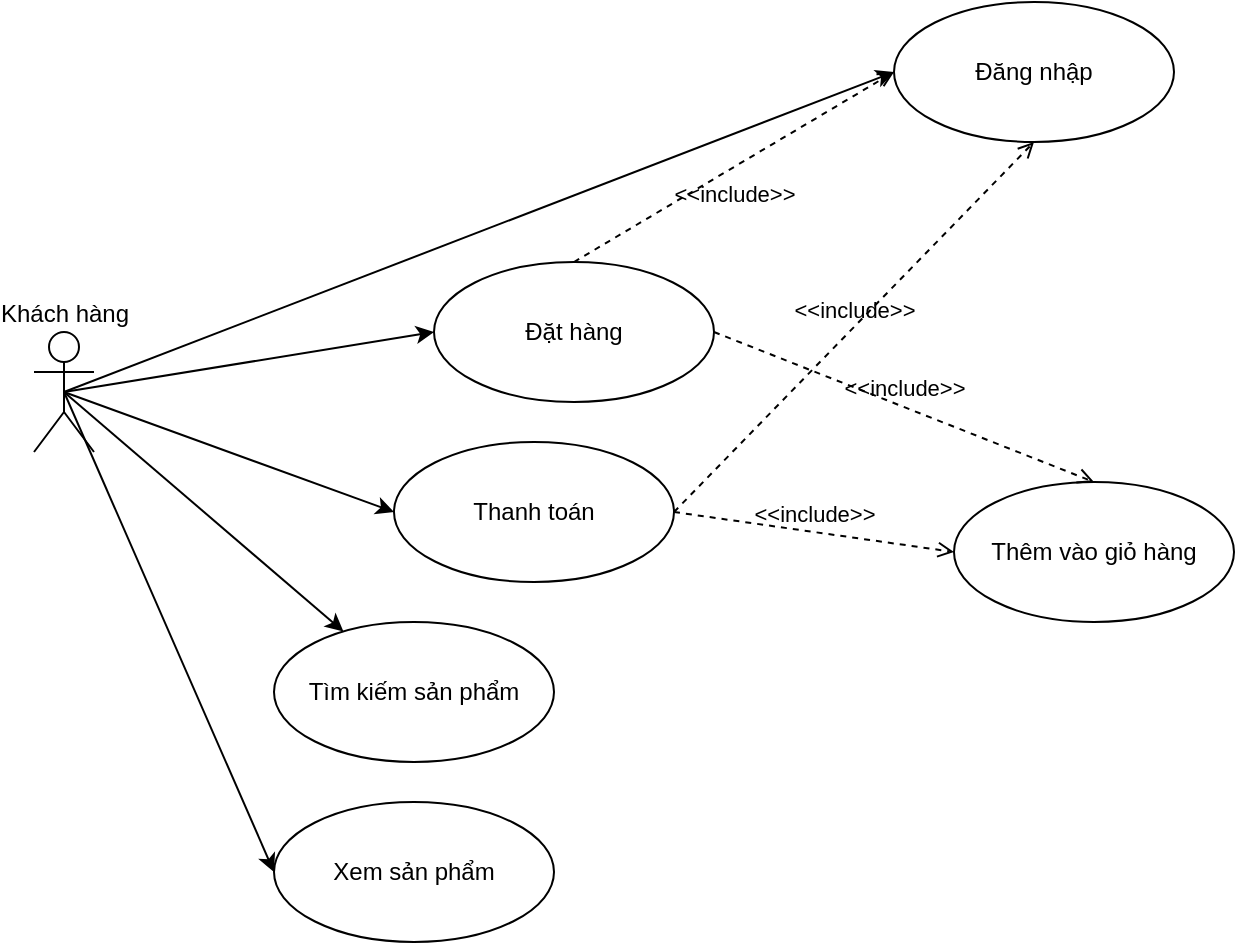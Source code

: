 <mxfile version="26.0.5">
  <diagram name="Page-1" id="iVaYScoHA13Lnxc64W_j">
    <mxGraphModel dx="1042" dy="565" grid="1" gridSize="10" guides="1" tooltips="1" connect="1" arrows="1" fold="1" page="1" pageScale="1" pageWidth="850" pageHeight="1100" math="0" shadow="0">
      <root>
        <mxCell id="0" />
        <mxCell id="1" parent="0" />
        <mxCell id="KVJtW0NhU-GleRzyIVNa-34" style="rounded=0;orthogonalLoop=1;jettySize=auto;html=1;exitX=0.5;exitY=0.5;exitDx=0;exitDy=0;exitPerimeter=0;entryX=0;entryY=0.5;entryDx=0;entryDy=0;" edge="1" parent="1" source="KVJtW0NhU-GleRzyIVNa-1" target="KVJtW0NhU-GleRzyIVNa-29">
          <mxGeometry relative="1" as="geometry" />
        </mxCell>
        <mxCell id="KVJtW0NhU-GleRzyIVNa-35" style="rounded=0;orthogonalLoop=1;jettySize=auto;html=1;exitX=0.5;exitY=0.5;exitDx=0;exitDy=0;exitPerimeter=0;entryX=0;entryY=0.5;entryDx=0;entryDy=0;" edge="1" parent="1" source="KVJtW0NhU-GleRzyIVNa-1" target="KVJtW0NhU-GleRzyIVNa-3">
          <mxGeometry relative="1" as="geometry" />
        </mxCell>
        <mxCell id="KVJtW0NhU-GleRzyIVNa-36" style="rounded=0;orthogonalLoop=1;jettySize=auto;html=1;exitX=0.5;exitY=0.5;exitDx=0;exitDy=0;exitPerimeter=0;" edge="1" parent="1" source="KVJtW0NhU-GleRzyIVNa-1" target="KVJtW0NhU-GleRzyIVNa-16">
          <mxGeometry relative="1" as="geometry" />
        </mxCell>
        <mxCell id="KVJtW0NhU-GleRzyIVNa-1" value="Khách hàng" style="shape=umlActor;html=1;verticalLabelPosition=top;verticalAlign=bottom;align=center;labelPosition=center;" vertex="1" parent="1">
          <mxGeometry x="280" y="335" width="30" height="60" as="geometry" />
        </mxCell>
        <mxCell id="KVJtW0NhU-GleRzyIVNa-3" value="Xem sản phẩm" style="ellipse;whiteSpace=wrap;html=1;" vertex="1" parent="1">
          <mxGeometry x="400" y="570" width="140" height="70" as="geometry" />
        </mxCell>
        <mxCell id="KVJtW0NhU-GleRzyIVNa-16" value="Tìm kiếm sản phẩm" style="ellipse;whiteSpace=wrap;html=1;" vertex="1" parent="1">
          <mxGeometry x="400" y="480" width="140" height="70" as="geometry" />
        </mxCell>
        <mxCell id="KVJtW0NhU-GleRzyIVNa-17" value="Đặt hàng" style="ellipse;whiteSpace=wrap;html=1;" vertex="1" parent="1">
          <mxGeometry x="480" y="300" width="140" height="70" as="geometry" />
        </mxCell>
        <mxCell id="KVJtW0NhU-GleRzyIVNa-21" value="Thêm vào giỏ hàng" style="ellipse;whiteSpace=wrap;html=1;" vertex="1" parent="1">
          <mxGeometry x="740" y="410" width="140" height="70" as="geometry" />
        </mxCell>
        <mxCell id="KVJtW0NhU-GleRzyIVNa-23" value="Thanh toán" style="ellipse;whiteSpace=wrap;html=1;" vertex="1" parent="1">
          <mxGeometry x="460" y="390" width="140" height="70" as="geometry" />
        </mxCell>
        <mxCell id="KVJtW0NhU-GleRzyIVNa-29" value="Đăng nhập" style="ellipse;whiteSpace=wrap;html=1;" vertex="1" parent="1">
          <mxGeometry x="710" y="170" width="140" height="70" as="geometry" />
        </mxCell>
        <mxCell id="KVJtW0NhU-GleRzyIVNa-38" style="rounded=0;orthogonalLoop=1;jettySize=auto;html=1;exitX=0.5;exitY=0.5;exitDx=0;exitDy=0;exitPerimeter=0;entryX=0;entryY=0.5;entryDx=0;entryDy=0;" edge="1" parent="1" source="KVJtW0NhU-GleRzyIVNa-1" target="KVJtW0NhU-GleRzyIVNa-17">
          <mxGeometry relative="1" as="geometry">
            <mxPoint x="305" y="375" as="sourcePoint" />
            <mxPoint x="410" y="615" as="targetPoint" />
          </mxGeometry>
        </mxCell>
        <mxCell id="KVJtW0NhU-GleRzyIVNa-41" value="&amp;lt;&amp;lt;include&amp;gt;&amp;gt;" style="edgeStyle=none;html=1;endArrow=open;verticalAlign=bottom;dashed=1;labelBackgroundColor=none;rounded=0;exitX=1;exitY=0.5;exitDx=0;exitDy=0;entryX=0;entryY=0.5;entryDx=0;entryDy=0;" edge="1" parent="1" source="KVJtW0NhU-GleRzyIVNa-23" target="KVJtW0NhU-GleRzyIVNa-21">
          <mxGeometry width="160" relative="1" as="geometry">
            <mxPoint x="580" y="460" as="sourcePoint" />
            <mxPoint x="740" y="460" as="targetPoint" />
          </mxGeometry>
        </mxCell>
        <mxCell id="KVJtW0NhU-GleRzyIVNa-42" value="&amp;lt;&amp;lt;include&amp;gt;&amp;gt;" style="edgeStyle=none;html=1;endArrow=open;verticalAlign=top;dashed=1;labelBackgroundColor=none;rounded=0;exitX=0.5;exitY=0;exitDx=0;exitDy=0;entryX=0;entryY=0.5;entryDx=0;entryDy=0;labelPosition=center;verticalLabelPosition=bottom;align=center;" edge="1" parent="1" source="KVJtW0NhU-GleRzyIVNa-17" target="KVJtW0NhU-GleRzyIVNa-29">
          <mxGeometry width="160" relative="1" as="geometry">
            <mxPoint x="769" y="350" as="sourcePoint" />
            <mxPoint x="870" y="430" as="targetPoint" />
          </mxGeometry>
        </mxCell>
        <mxCell id="KVJtW0NhU-GleRzyIVNa-43" style="rounded=0;orthogonalLoop=1;jettySize=auto;html=1;exitX=0.5;exitY=0.5;exitDx=0;exitDy=0;exitPerimeter=0;entryX=0;entryY=0.5;entryDx=0;entryDy=0;" edge="1" parent="1" source="KVJtW0NhU-GleRzyIVNa-1" target="KVJtW0NhU-GleRzyIVNa-23">
          <mxGeometry relative="1" as="geometry">
            <mxPoint x="305" y="375" as="sourcePoint" />
            <mxPoint x="490" y="345" as="targetPoint" />
          </mxGeometry>
        </mxCell>
        <mxCell id="KVJtW0NhU-GleRzyIVNa-44" value="&amp;lt;&amp;lt;include&amp;gt;&amp;gt;" style="edgeStyle=none;html=1;endArrow=open;verticalAlign=bottom;dashed=1;labelBackgroundColor=none;rounded=0;exitX=1;exitY=0.5;exitDx=0;exitDy=0;entryX=0.5;entryY=1;entryDx=0;entryDy=0;" edge="1" parent="1" source="KVJtW0NhU-GleRzyIVNa-23" target="KVJtW0NhU-GleRzyIVNa-29">
          <mxGeometry width="160" relative="1" as="geometry">
            <mxPoint x="589" y="460" as="sourcePoint" />
            <mxPoint x="870" y="430" as="targetPoint" />
          </mxGeometry>
        </mxCell>
        <mxCell id="KVJtW0NhU-GleRzyIVNa-45" value="&amp;lt;&amp;lt;include&amp;gt;&amp;gt;" style="edgeStyle=none;html=1;endArrow=open;verticalAlign=bottom;dashed=1;labelBackgroundColor=none;rounded=0;exitX=1;exitY=0.5;exitDx=0;exitDy=0;entryX=0.5;entryY=0;entryDx=0;entryDy=0;" edge="1" parent="1" source="KVJtW0NhU-GleRzyIVNa-17" target="KVJtW0NhU-GleRzyIVNa-21">
          <mxGeometry width="160" relative="1" as="geometry">
            <mxPoint x="560" y="310" as="sourcePoint" />
            <mxPoint x="660" y="185" as="targetPoint" />
          </mxGeometry>
        </mxCell>
      </root>
    </mxGraphModel>
  </diagram>
</mxfile>
